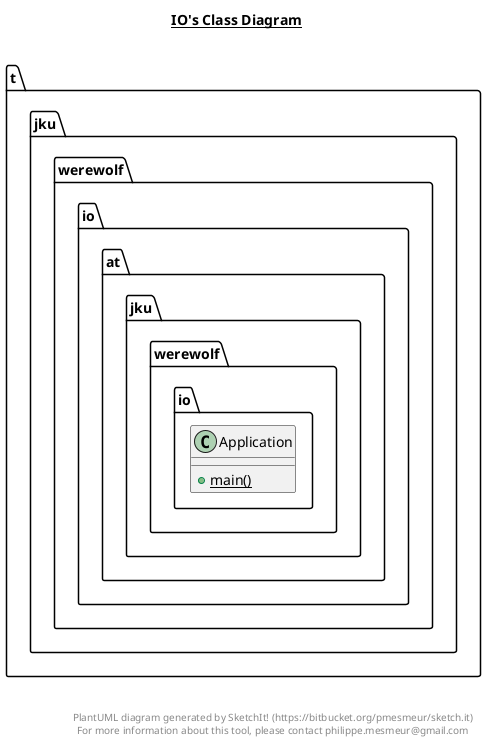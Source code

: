 @startuml

title __IO's Class Diagram__\n


    namespace t.jku.werewolf.io {
      class at.jku.werewolf.io.Application {
          {static} + main()
      }
    }

  



right footer


PlantUML diagram generated by SketchIt! (https://bitbucket.org/pmesmeur/sketch.it)
For more information about this tool, please contact philippe.mesmeur@gmail.com
endfooter

@enduml
